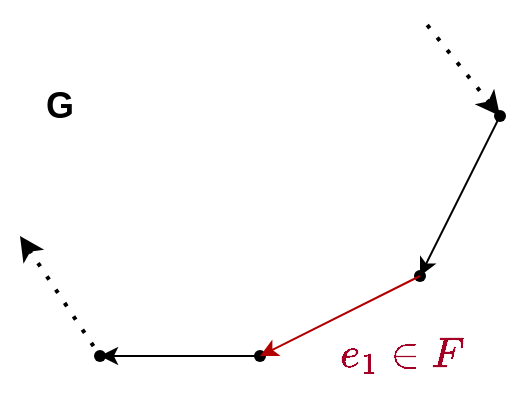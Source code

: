<mxfile version="21.3.7" type="device">
  <diagram name="Page-1" id="V5jDszUlmnTWUOPBSBF2">
    <mxGraphModel dx="536" dy="364" grid="1" gridSize="10" guides="1" tooltips="1" connect="1" arrows="1" fold="1" page="1" pageScale="1" pageWidth="827" pageHeight="1169" math="1" shadow="0">
      <root>
        <mxCell id="0" />
        <mxCell id="1" parent="0" />
        <mxCell id="P6_PLEU_mZZHy8y2LjJ5-1" value="" style="shape=waypoint;sketch=0;fillStyle=solid;size=6;pointerEvents=1;points=[];fillColor=none;resizable=0;rotatable=0;perimeter=centerPerimeter;snapToPoint=1;" vertex="1" parent="1">
          <mxGeometry x="230" y="590" width="20" height="20" as="geometry" />
        </mxCell>
        <mxCell id="P6_PLEU_mZZHy8y2LjJ5-2" value="" style="shape=waypoint;sketch=0;fillStyle=solid;size=6;pointerEvents=1;points=[];fillColor=none;resizable=0;rotatable=0;perimeter=centerPerimeter;snapToPoint=1;" vertex="1" parent="1">
          <mxGeometry x="310" y="590" width="20" height="20" as="geometry" />
        </mxCell>
        <mxCell id="P6_PLEU_mZZHy8y2LjJ5-3" value="" style="shape=waypoint;sketch=0;fillStyle=solid;size=6;pointerEvents=1;points=[];fillColor=none;resizable=0;rotatable=0;perimeter=centerPerimeter;snapToPoint=1;" vertex="1" parent="1">
          <mxGeometry x="390" y="550" width="20" height="20" as="geometry" />
        </mxCell>
        <mxCell id="P6_PLEU_mZZHy8y2LjJ5-4" value="" style="shape=waypoint;sketch=0;fillStyle=solid;size=6;pointerEvents=1;points=[];fillColor=none;resizable=0;rotatable=0;perimeter=centerPerimeter;snapToPoint=1;" vertex="1" parent="1">
          <mxGeometry x="430" y="470" width="20" height="20" as="geometry" />
        </mxCell>
        <mxCell id="P6_PLEU_mZZHy8y2LjJ5-5" value="" style="endArrow=none;dashed=1;html=1;dashPattern=1 3;strokeWidth=2;rounded=0;startArrow=classic;startFill=1;" edge="1" parent="1" target="P6_PLEU_mZZHy8y2LjJ5-1">
          <mxGeometry width="50" height="50" relative="1" as="geometry">
            <mxPoint x="200" y="540" as="sourcePoint" />
            <mxPoint x="190" y="520" as="targetPoint" />
          </mxGeometry>
        </mxCell>
        <mxCell id="P6_PLEU_mZZHy8y2LjJ5-6" value="" style="endArrow=none;dashed=1;html=1;dashPattern=1 3;strokeWidth=2;rounded=0;startArrow=classic;startFill=1;" edge="1" parent="1" source="P6_PLEU_mZZHy8y2LjJ5-4">
          <mxGeometry width="50" height="50" relative="1" as="geometry">
            <mxPoint x="370" y="600" as="sourcePoint" />
            <mxPoint x="400" y="430" as="targetPoint" />
          </mxGeometry>
        </mxCell>
        <mxCell id="P6_PLEU_mZZHy8y2LjJ5-7" value="" style="endArrow=classic;html=1;rounded=0;" edge="1" parent="1" source="P6_PLEU_mZZHy8y2LjJ5-4" target="P6_PLEU_mZZHy8y2LjJ5-3">
          <mxGeometry width="50" height="50" relative="1" as="geometry">
            <mxPoint x="370" y="600" as="sourcePoint" />
            <mxPoint x="420" y="550" as="targetPoint" />
          </mxGeometry>
        </mxCell>
        <mxCell id="P6_PLEU_mZZHy8y2LjJ5-8" value="" style="endArrow=classic;html=1;rounded=0;fillColor=#e51400;strokeColor=#B20000;" edge="1" parent="1" source="P6_PLEU_mZZHy8y2LjJ5-3" target="P6_PLEU_mZZHy8y2LjJ5-2">
          <mxGeometry width="50" height="50" relative="1" as="geometry">
            <mxPoint x="370" y="600" as="sourcePoint" />
            <mxPoint x="420" y="550" as="targetPoint" />
          </mxGeometry>
        </mxCell>
        <mxCell id="P6_PLEU_mZZHy8y2LjJ5-9" value="" style="endArrow=classic;html=1;rounded=0;entryX=0.517;entryY=0.367;entryDx=0;entryDy=0;entryPerimeter=0;" edge="1" parent="1" source="P6_PLEU_mZZHy8y2LjJ5-2" target="P6_PLEU_mZZHy8y2LjJ5-1">
          <mxGeometry width="50" height="50" relative="1" as="geometry">
            <mxPoint x="370" y="600" as="sourcePoint" />
            <mxPoint x="420" y="550" as="targetPoint" />
          </mxGeometry>
        </mxCell>
        <mxCell id="P6_PLEU_mZZHy8y2LjJ5-10" value="&lt;h2&gt;&lt;font color=&quot;#a20025&quot;&gt;\(e_1 \in F\)&lt;/font&gt;&lt;/h2&gt;" style="text;html=1;align=center;verticalAlign=middle;whiteSpace=wrap;rounded=0;" vertex="1" parent="1">
          <mxGeometry x="340" y="582.5" width="101" height="35" as="geometry" />
        </mxCell>
        <mxCell id="P6_PLEU_mZZHy8y2LjJ5-11" value="&lt;h2&gt;G&lt;/h2&gt;" style="text;html=1;strokeColor=none;fillColor=none;align=center;verticalAlign=middle;whiteSpace=wrap;rounded=0;" vertex="1" parent="1">
          <mxGeometry x="190" y="460" width="60" height="30" as="geometry" />
        </mxCell>
      </root>
    </mxGraphModel>
  </diagram>
</mxfile>
